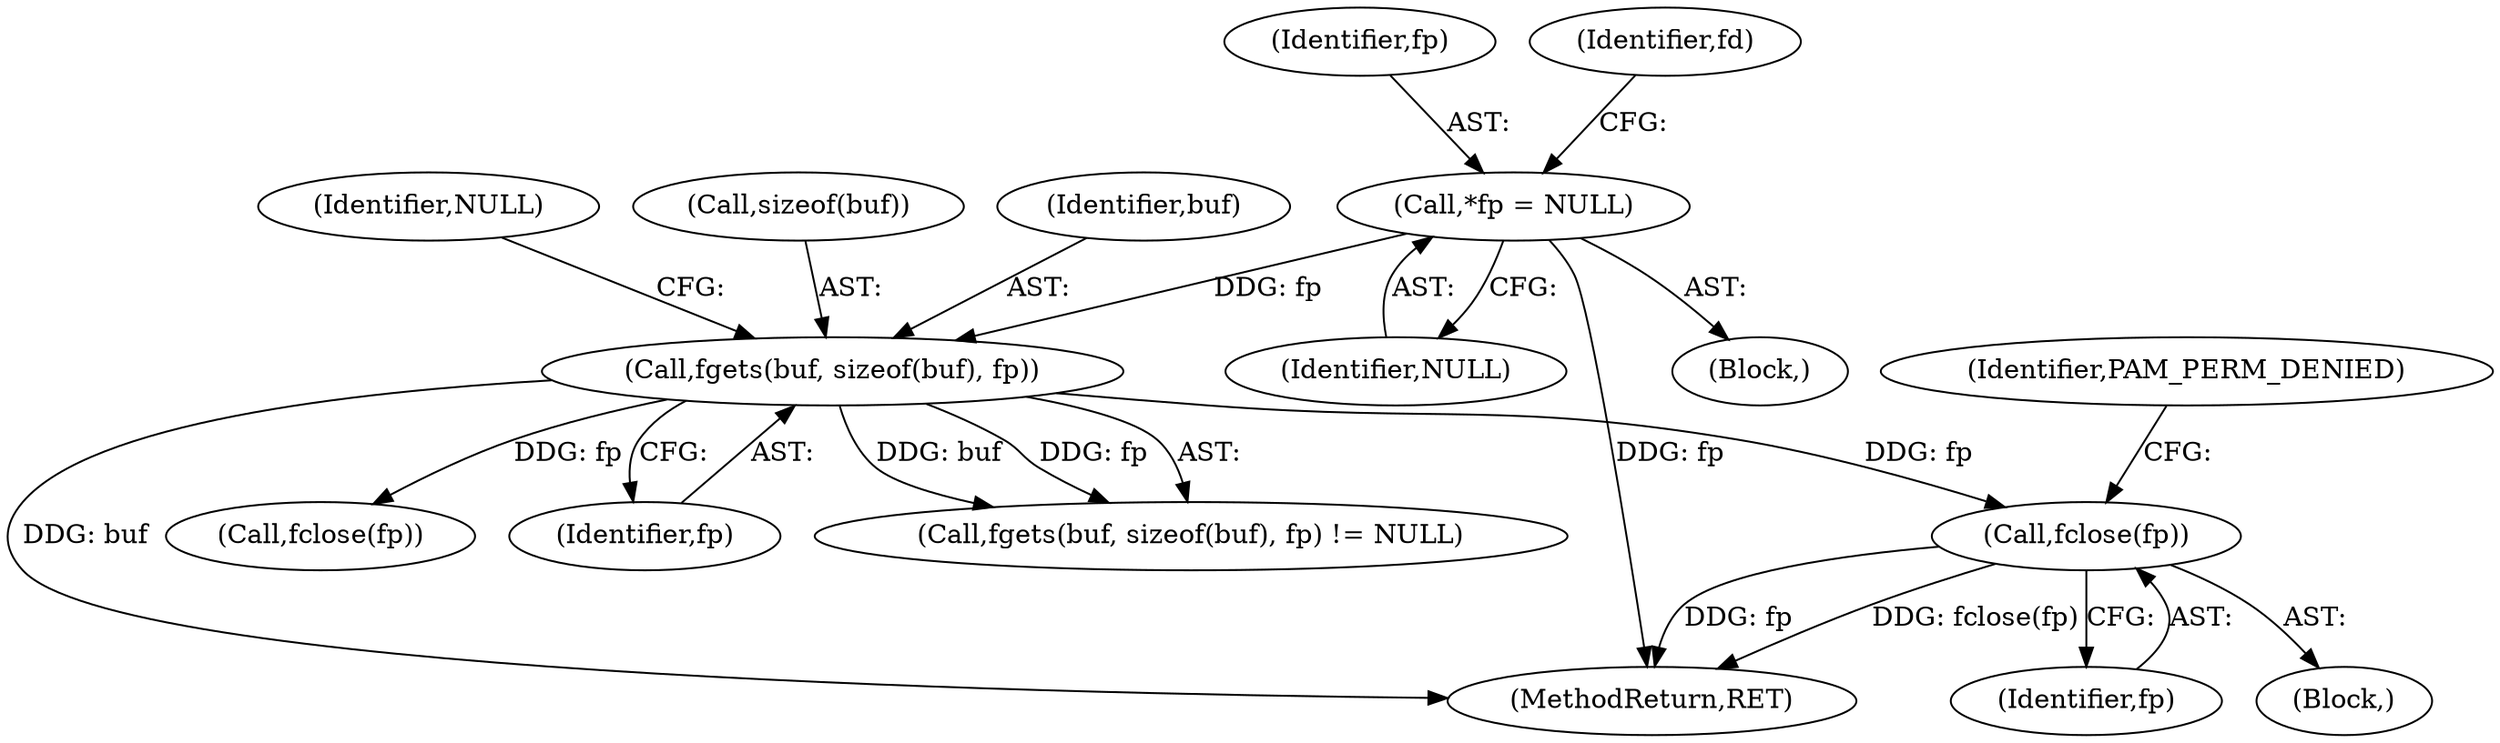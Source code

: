 digraph "0_altlinux_843807a3a90f52e7538be756616510730a24739a@API" {
"1000314" [label="(Call,fclose(fp))"];
"1000244" [label="(Call,fgets(buf, sizeof(buf), fp))"];
"1000115" [label="(Call,*fp = NULL)"];
"1000301" [label="(Call,fclose(fp))"];
"1000249" [label="(Identifier,NULL)"];
"1000315" [label="(Identifier,fp)"];
"1000244" [label="(Call,fgets(buf, sizeof(buf), fp))"];
"1000117" [label="(Identifier,NULL)"];
"1000246" [label="(Call,sizeof(buf))"];
"1000239" [label="(Block,)"];
"1000314" [label="(Call,fclose(fp))"];
"1000248" [label="(Identifier,fp)"];
"1000245" [label="(Identifier,buf)"];
"1000116" [label="(Identifier,fp)"];
"1000317" [label="(Identifier,PAM_PERM_DENIED)"];
"1000115" [label="(Call,*fp = NULL)"];
"1000121" [label="(Identifier,fd)"];
"1000363" [label="(MethodReturn,RET)"];
"1000112" [label="(Block,)"];
"1000243" [label="(Call,fgets(buf, sizeof(buf), fp) != NULL)"];
"1000314" -> "1000239"  [label="AST: "];
"1000314" -> "1000315"  [label="CFG: "];
"1000315" -> "1000314"  [label="AST: "];
"1000317" -> "1000314"  [label="CFG: "];
"1000314" -> "1000363"  [label="DDG: fp"];
"1000314" -> "1000363"  [label="DDG: fclose(fp)"];
"1000244" -> "1000314"  [label="DDG: fp"];
"1000244" -> "1000243"  [label="AST: "];
"1000244" -> "1000248"  [label="CFG: "];
"1000245" -> "1000244"  [label="AST: "];
"1000246" -> "1000244"  [label="AST: "];
"1000248" -> "1000244"  [label="AST: "];
"1000249" -> "1000244"  [label="CFG: "];
"1000244" -> "1000363"  [label="DDG: buf"];
"1000244" -> "1000243"  [label="DDG: buf"];
"1000244" -> "1000243"  [label="DDG: fp"];
"1000115" -> "1000244"  [label="DDG: fp"];
"1000244" -> "1000301"  [label="DDG: fp"];
"1000115" -> "1000112"  [label="AST: "];
"1000115" -> "1000117"  [label="CFG: "];
"1000116" -> "1000115"  [label="AST: "];
"1000117" -> "1000115"  [label="AST: "];
"1000121" -> "1000115"  [label="CFG: "];
"1000115" -> "1000363"  [label="DDG: fp"];
}
